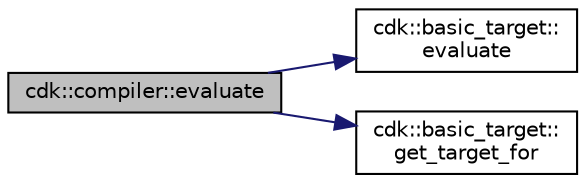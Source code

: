 digraph "cdk::compiler::evaluate"
{
 // LATEX_PDF_SIZE
  edge [fontname="Helvetica",fontsize="10",labelfontname="Helvetica",labelfontsize="10"];
  node [fontname="Helvetica",fontsize="10",shape=record];
  rankdir="LR";
  Node1 [label="cdk::compiler::evaluate",height=0.2,width=0.4,color="black", fillcolor="grey75", style="filled", fontcolor="black",tooltip=" "];
  Node1 -> Node2 [color="midnightblue",fontsize="10",style="solid",fontname="Helvetica"];
  Node2 [label="cdk::basic_target::\levaluate",height=0.2,width=0.4,color="black", fillcolor="white", style="filled",URL="$classcdk_1_1basic__target.html#a0db773c9c4f84a36df0949187aab9adb",tooltip=" "];
  Node1 -> Node3 [color="midnightblue",fontsize="10",style="solid",fontname="Helvetica"];
  Node3 [label="cdk::basic_target::\lget_target_for",height=0.2,width=0.4,color="black", fillcolor="white", style="filled",URL="$classcdk_1_1basic__target.html#a50126c8601a5b82dcce46e43d4258064",tooltip=" "];
}
